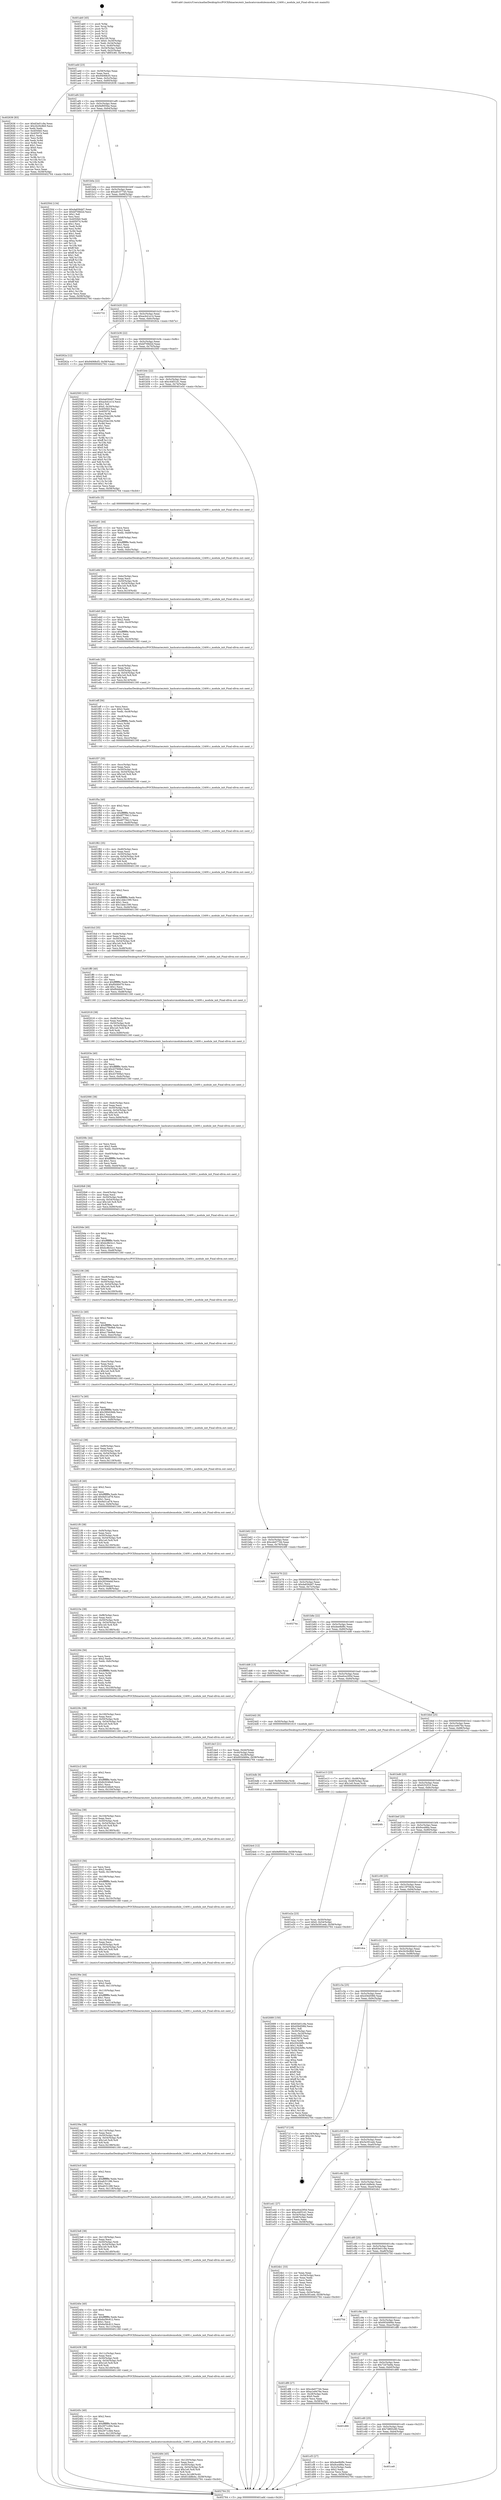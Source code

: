 digraph "0x401ab0" {
  label = "0x401ab0 (/mnt/c/Users/mathe/Desktop/tcc/POCII/binaries/extr_hashcatsrcmodulesmodule_12400.c_module_init_Final-ollvm.out::main(0))"
  labelloc = "t"
  node[shape=record]

  Entry [label="",width=0.3,height=0.3,shape=circle,fillcolor=black,style=filled]
  "0x401add" [label="{
     0x401add [23]\l
     | [instrs]\l
     &nbsp;&nbsp;0x401add \<+3\>: mov -0x58(%rbp),%eax\l
     &nbsp;&nbsp;0x401ae0 \<+2\>: mov %eax,%ecx\l
     &nbsp;&nbsp;0x401ae2 \<+6\>: sub $0x94068cf3,%ecx\l
     &nbsp;&nbsp;0x401ae8 \<+3\>: mov %eax,-0x5c(%rbp)\l
     &nbsp;&nbsp;0x401aeb \<+3\>: mov %ecx,-0x60(%rbp)\l
     &nbsp;&nbsp;0x401aee \<+6\>: je 0000000000402636 \<main+0xb86\>\l
  }"]
  "0x402636" [label="{
     0x402636 [83]\l
     | [instrs]\l
     &nbsp;&nbsp;0x402636 \<+5\>: mov $0x63e01c9a,%eax\l
     &nbsp;&nbsp;0x40263b \<+5\>: mov $0x2b29c8b9,%ecx\l
     &nbsp;&nbsp;0x402640 \<+2\>: xor %edx,%edx\l
     &nbsp;&nbsp;0x402642 \<+7\>: mov 0x4050b0,%esi\l
     &nbsp;&nbsp;0x402649 \<+7\>: mov 0x405074,%edi\l
     &nbsp;&nbsp;0x402650 \<+3\>: sub $0x1,%edx\l
     &nbsp;&nbsp;0x402653 \<+3\>: mov %esi,%r8d\l
     &nbsp;&nbsp;0x402656 \<+3\>: add %edx,%r8d\l
     &nbsp;&nbsp;0x402659 \<+4\>: imul %r8d,%esi\l
     &nbsp;&nbsp;0x40265d \<+3\>: and $0x1,%esi\l
     &nbsp;&nbsp;0x402660 \<+3\>: cmp $0x0,%esi\l
     &nbsp;&nbsp;0x402663 \<+4\>: sete %r9b\l
     &nbsp;&nbsp;0x402667 \<+3\>: cmp $0xa,%edi\l
     &nbsp;&nbsp;0x40266a \<+4\>: setl %r10b\l
     &nbsp;&nbsp;0x40266e \<+3\>: mov %r9b,%r11b\l
     &nbsp;&nbsp;0x402671 \<+3\>: and %r10b,%r11b\l
     &nbsp;&nbsp;0x402674 \<+3\>: xor %r10b,%r9b\l
     &nbsp;&nbsp;0x402677 \<+3\>: or %r9b,%r11b\l
     &nbsp;&nbsp;0x40267a \<+4\>: test $0x1,%r11b\l
     &nbsp;&nbsp;0x40267e \<+3\>: cmovne %ecx,%eax\l
     &nbsp;&nbsp;0x402681 \<+3\>: mov %eax,-0x58(%rbp)\l
     &nbsp;&nbsp;0x402684 \<+5\>: jmp 0000000000402764 \<main+0xcb4\>\l
  }"]
  "0x401af4" [label="{
     0x401af4 [22]\l
     | [instrs]\l
     &nbsp;&nbsp;0x401af4 \<+5\>: jmp 0000000000401af9 \<main+0x49\>\l
     &nbsp;&nbsp;0x401af9 \<+3\>: mov -0x5c(%rbp),%eax\l
     &nbsp;&nbsp;0x401afc \<+5\>: sub $0x9ef005be,%eax\l
     &nbsp;&nbsp;0x401b01 \<+3\>: mov %eax,-0x64(%rbp)\l
     &nbsp;&nbsp;0x401b04 \<+6\>: je 000000000040250d \<main+0xa5d\>\l
  }"]
  Exit [label="",width=0.3,height=0.3,shape=circle,fillcolor=black,style=filled,peripheries=2]
  "0x40250d" [label="{
     0x40250d [134]\l
     | [instrs]\l
     &nbsp;&nbsp;0x40250d \<+5\>: mov $0xda656dd7,%eax\l
     &nbsp;&nbsp;0x402512 \<+5\>: mov $0xbf708d2d,%ecx\l
     &nbsp;&nbsp;0x402517 \<+2\>: mov $0x1,%dl\l
     &nbsp;&nbsp;0x402519 \<+2\>: xor %esi,%esi\l
     &nbsp;&nbsp;0x40251b \<+7\>: mov 0x4050b0,%edi\l
     &nbsp;&nbsp;0x402522 \<+8\>: mov 0x405074,%r8d\l
     &nbsp;&nbsp;0x40252a \<+3\>: sub $0x1,%esi\l
     &nbsp;&nbsp;0x40252d \<+3\>: mov %edi,%r9d\l
     &nbsp;&nbsp;0x402530 \<+3\>: add %esi,%r9d\l
     &nbsp;&nbsp;0x402533 \<+4\>: imul %r9d,%edi\l
     &nbsp;&nbsp;0x402537 \<+3\>: and $0x1,%edi\l
     &nbsp;&nbsp;0x40253a \<+3\>: cmp $0x0,%edi\l
     &nbsp;&nbsp;0x40253d \<+4\>: sete %r10b\l
     &nbsp;&nbsp;0x402541 \<+4\>: cmp $0xa,%r8d\l
     &nbsp;&nbsp;0x402545 \<+4\>: setl %r11b\l
     &nbsp;&nbsp;0x402549 \<+3\>: mov %r10b,%bl\l
     &nbsp;&nbsp;0x40254c \<+3\>: xor $0xff,%bl\l
     &nbsp;&nbsp;0x40254f \<+3\>: mov %r11b,%r14b\l
     &nbsp;&nbsp;0x402552 \<+4\>: xor $0xff,%r14b\l
     &nbsp;&nbsp;0x402556 \<+3\>: xor $0x1,%dl\l
     &nbsp;&nbsp;0x402559 \<+3\>: mov %bl,%r15b\l
     &nbsp;&nbsp;0x40255c \<+4\>: and $0xff,%r15b\l
     &nbsp;&nbsp;0x402560 \<+3\>: and %dl,%r10b\l
     &nbsp;&nbsp;0x402563 \<+3\>: mov %r14b,%r12b\l
     &nbsp;&nbsp;0x402566 \<+4\>: and $0xff,%r12b\l
     &nbsp;&nbsp;0x40256a \<+3\>: and %dl,%r11b\l
     &nbsp;&nbsp;0x40256d \<+3\>: or %r10b,%r15b\l
     &nbsp;&nbsp;0x402570 \<+3\>: or %r11b,%r12b\l
     &nbsp;&nbsp;0x402573 \<+3\>: xor %r12b,%r15b\l
     &nbsp;&nbsp;0x402576 \<+3\>: or %r14b,%bl\l
     &nbsp;&nbsp;0x402579 \<+3\>: xor $0xff,%bl\l
     &nbsp;&nbsp;0x40257c \<+3\>: or $0x1,%dl\l
     &nbsp;&nbsp;0x40257f \<+2\>: and %dl,%bl\l
     &nbsp;&nbsp;0x402581 \<+3\>: or %bl,%r15b\l
     &nbsp;&nbsp;0x402584 \<+4\>: test $0x1,%r15b\l
     &nbsp;&nbsp;0x402588 \<+3\>: cmovne %ecx,%eax\l
     &nbsp;&nbsp;0x40258b \<+3\>: mov %eax,-0x58(%rbp)\l
     &nbsp;&nbsp;0x40258e \<+5\>: jmp 0000000000402764 \<main+0xcb4\>\l
  }"]
  "0x401b0a" [label="{
     0x401b0a [22]\l
     | [instrs]\l
     &nbsp;&nbsp;0x401b0a \<+5\>: jmp 0000000000401b0f \<main+0x5f\>\l
     &nbsp;&nbsp;0x401b0f \<+3\>: mov -0x5c(%rbp),%eax\l
     &nbsp;&nbsp;0x401b12 \<+5\>: sub $0xa8107745,%eax\l
     &nbsp;&nbsp;0x401b17 \<+3\>: mov %eax,-0x68(%rbp)\l
     &nbsp;&nbsp;0x401b1a \<+6\>: je 0000000000402732 \<main+0xc82\>\l
  }"]
  "0x4024e4" [label="{
     0x4024e4 [12]\l
     | [instrs]\l
     &nbsp;&nbsp;0x4024e4 \<+7\>: movl $0x9ef005be,-0x58(%rbp)\l
     &nbsp;&nbsp;0x4024eb \<+5\>: jmp 0000000000402764 \<main+0xcb4\>\l
  }"]
  "0x402732" [label="{
     0x402732\l
  }", style=dashed]
  "0x401b20" [label="{
     0x401b20 [22]\l
     | [instrs]\l
     &nbsp;&nbsp;0x401b20 \<+5\>: jmp 0000000000401b25 \<main+0x75\>\l
     &nbsp;&nbsp;0x401b25 \<+3\>: mov -0x5c(%rbp),%eax\l
     &nbsp;&nbsp;0x401b28 \<+5\>: sub $0xacb41e14,%eax\l
     &nbsp;&nbsp;0x401b2d \<+3\>: mov %eax,-0x6c(%rbp)\l
     &nbsp;&nbsp;0x401b30 \<+6\>: je 000000000040262a \<main+0xb7a\>\l
  }"]
  "0x4024db" [label="{
     0x4024db [9]\l
     | [instrs]\l
     &nbsp;&nbsp;0x4024db \<+4\>: mov -0x50(%rbp),%rdi\l
     &nbsp;&nbsp;0x4024df \<+5\>: call 0000000000401030 \<free@plt\>\l
     | [calls]\l
     &nbsp;&nbsp;0x401030 \{1\} (unknown)\l
  }"]
  "0x40262a" [label="{
     0x40262a [12]\l
     | [instrs]\l
     &nbsp;&nbsp;0x40262a \<+7\>: movl $0x94068cf3,-0x58(%rbp)\l
     &nbsp;&nbsp;0x402631 \<+5\>: jmp 0000000000402764 \<main+0xcb4\>\l
  }"]
  "0x401b36" [label="{
     0x401b36 [22]\l
     | [instrs]\l
     &nbsp;&nbsp;0x401b36 \<+5\>: jmp 0000000000401b3b \<main+0x8b\>\l
     &nbsp;&nbsp;0x401b3b \<+3\>: mov -0x5c(%rbp),%eax\l
     &nbsp;&nbsp;0x401b3e \<+5\>: sub $0xbf708d2d,%eax\l
     &nbsp;&nbsp;0x401b43 \<+3\>: mov %eax,-0x70(%rbp)\l
     &nbsp;&nbsp;0x401b46 \<+6\>: je 0000000000402593 \<main+0xae3\>\l
  }"]
  "0x402484" [label="{
     0x402484 [45]\l
     | [instrs]\l
     &nbsp;&nbsp;0x402484 \<+6\>: mov -0x120(%rbp),%ecx\l
     &nbsp;&nbsp;0x40248a \<+3\>: imul %eax,%ecx\l
     &nbsp;&nbsp;0x40248d \<+4\>: mov -0x50(%rbp),%rdi\l
     &nbsp;&nbsp;0x402491 \<+4\>: movslq -0x54(%rbp),%r8\l
     &nbsp;&nbsp;0x402495 \<+7\>: imul $0x1e0,%r8,%r8\l
     &nbsp;&nbsp;0x40249c \<+3\>: add %r8,%rdi\l
     &nbsp;&nbsp;0x40249f \<+6\>: mov %ecx,0x1d8(%rdi)\l
     &nbsp;&nbsp;0x4024a5 \<+7\>: movl $0x61dd8e4c,-0x58(%rbp)\l
     &nbsp;&nbsp;0x4024ac \<+5\>: jmp 0000000000402764 \<main+0xcb4\>\l
  }"]
  "0x402593" [label="{
     0x402593 [151]\l
     | [instrs]\l
     &nbsp;&nbsp;0x402593 \<+5\>: mov $0xda656dd7,%eax\l
     &nbsp;&nbsp;0x402598 \<+5\>: mov $0xacb41e14,%ecx\l
     &nbsp;&nbsp;0x40259d \<+2\>: mov $0x1,%dl\l
     &nbsp;&nbsp;0x40259f \<+7\>: movl $0x0,-0x30(%rbp)\l
     &nbsp;&nbsp;0x4025a6 \<+7\>: mov 0x4050b0,%esi\l
     &nbsp;&nbsp;0x4025ad \<+7\>: mov 0x405074,%edi\l
     &nbsp;&nbsp;0x4025b4 \<+3\>: mov %esi,%r8d\l
     &nbsp;&nbsp;0x4025b7 \<+7\>: sub $0xa354e184,%r8d\l
     &nbsp;&nbsp;0x4025be \<+4\>: sub $0x1,%r8d\l
     &nbsp;&nbsp;0x4025c2 \<+7\>: add $0xa354e184,%r8d\l
     &nbsp;&nbsp;0x4025c9 \<+4\>: imul %r8d,%esi\l
     &nbsp;&nbsp;0x4025cd \<+3\>: and $0x1,%esi\l
     &nbsp;&nbsp;0x4025d0 \<+3\>: cmp $0x0,%esi\l
     &nbsp;&nbsp;0x4025d3 \<+4\>: sete %r9b\l
     &nbsp;&nbsp;0x4025d7 \<+3\>: cmp $0xa,%edi\l
     &nbsp;&nbsp;0x4025da \<+4\>: setl %r10b\l
     &nbsp;&nbsp;0x4025de \<+3\>: mov %r9b,%r11b\l
     &nbsp;&nbsp;0x4025e1 \<+4\>: xor $0xff,%r11b\l
     &nbsp;&nbsp;0x4025e5 \<+3\>: mov %r10b,%bl\l
     &nbsp;&nbsp;0x4025e8 \<+3\>: xor $0xff,%bl\l
     &nbsp;&nbsp;0x4025eb \<+3\>: xor $0x0,%dl\l
     &nbsp;&nbsp;0x4025ee \<+3\>: mov %r11b,%r14b\l
     &nbsp;&nbsp;0x4025f1 \<+4\>: and $0x0,%r14b\l
     &nbsp;&nbsp;0x4025f5 \<+3\>: and %dl,%r9b\l
     &nbsp;&nbsp;0x4025f8 \<+3\>: mov %bl,%r15b\l
     &nbsp;&nbsp;0x4025fb \<+4\>: and $0x0,%r15b\l
     &nbsp;&nbsp;0x4025ff \<+3\>: and %dl,%r10b\l
     &nbsp;&nbsp;0x402602 \<+3\>: or %r9b,%r14b\l
     &nbsp;&nbsp;0x402605 \<+3\>: or %r10b,%r15b\l
     &nbsp;&nbsp;0x402608 \<+3\>: xor %r15b,%r14b\l
     &nbsp;&nbsp;0x40260b \<+3\>: or %bl,%r11b\l
     &nbsp;&nbsp;0x40260e \<+4\>: xor $0xff,%r11b\l
     &nbsp;&nbsp;0x402612 \<+3\>: or $0x0,%dl\l
     &nbsp;&nbsp;0x402615 \<+3\>: and %dl,%r11b\l
     &nbsp;&nbsp;0x402618 \<+3\>: or %r11b,%r14b\l
     &nbsp;&nbsp;0x40261b \<+4\>: test $0x1,%r14b\l
     &nbsp;&nbsp;0x40261f \<+3\>: cmovne %ecx,%eax\l
     &nbsp;&nbsp;0x402622 \<+3\>: mov %eax,-0x58(%rbp)\l
     &nbsp;&nbsp;0x402625 \<+5\>: jmp 0000000000402764 \<main+0xcb4\>\l
  }"]
  "0x401b4c" [label="{
     0x401b4c [22]\l
     | [instrs]\l
     &nbsp;&nbsp;0x401b4c \<+5\>: jmp 0000000000401b51 \<main+0xa1\>\l
     &nbsp;&nbsp;0x401b51 \<+3\>: mov -0x5c(%rbp),%eax\l
     &nbsp;&nbsp;0x401b54 \<+5\>: sub $0xc44f31d1,%eax\l
     &nbsp;&nbsp;0x401b59 \<+3\>: mov %eax,-0x74(%rbp)\l
     &nbsp;&nbsp;0x401b5c \<+6\>: je 0000000000401e5c \<main+0x3ac\>\l
  }"]
  "0x40245c" [label="{
     0x40245c [40]\l
     | [instrs]\l
     &nbsp;&nbsp;0x40245c \<+5\>: mov $0x2,%ecx\l
     &nbsp;&nbsp;0x402461 \<+1\>: cltd\l
     &nbsp;&nbsp;0x402462 \<+2\>: idiv %ecx\l
     &nbsp;&nbsp;0x402464 \<+6\>: imul $0xfffffffe,%edx,%ecx\l
     &nbsp;&nbsp;0x40246a \<+6\>: sub $0x2971cfd4,%ecx\l
     &nbsp;&nbsp;0x402470 \<+3\>: add $0x1,%ecx\l
     &nbsp;&nbsp;0x402473 \<+6\>: add $0x2971cfd4,%ecx\l
     &nbsp;&nbsp;0x402479 \<+6\>: mov %ecx,-0x120(%rbp)\l
     &nbsp;&nbsp;0x40247f \<+5\>: call 0000000000401160 \<next_i\>\l
     | [calls]\l
     &nbsp;&nbsp;0x401160 \{1\} (/mnt/c/Users/mathe/Desktop/tcc/POCII/binaries/extr_hashcatsrcmodulesmodule_12400.c_module_init_Final-ollvm.out::next_i)\l
  }"]
  "0x401e5c" [label="{
     0x401e5c [5]\l
     | [instrs]\l
     &nbsp;&nbsp;0x401e5c \<+5\>: call 0000000000401160 \<next_i\>\l
     | [calls]\l
     &nbsp;&nbsp;0x401160 \{1\} (/mnt/c/Users/mathe/Desktop/tcc/POCII/binaries/extr_hashcatsrcmodulesmodule_12400.c_module_init_Final-ollvm.out::next_i)\l
  }"]
  "0x401b62" [label="{
     0x401b62 [22]\l
     | [instrs]\l
     &nbsp;&nbsp;0x401b62 \<+5\>: jmp 0000000000401b67 \<main+0xb7\>\l
     &nbsp;&nbsp;0x401b67 \<+3\>: mov -0x5c(%rbp),%eax\l
     &nbsp;&nbsp;0x401b6a \<+5\>: sub $0xcde077d4,%eax\l
     &nbsp;&nbsp;0x401b6f \<+3\>: mov %eax,-0x78(%rbp)\l
     &nbsp;&nbsp;0x401b72 \<+6\>: je 00000000004024f0 \<main+0xa40\>\l
  }"]
  "0x402436" [label="{
     0x402436 [38]\l
     | [instrs]\l
     &nbsp;&nbsp;0x402436 \<+6\>: mov -0x11c(%rbp),%ecx\l
     &nbsp;&nbsp;0x40243c \<+3\>: imul %eax,%ecx\l
     &nbsp;&nbsp;0x40243f \<+4\>: mov -0x50(%rbp),%rdi\l
     &nbsp;&nbsp;0x402443 \<+4\>: movslq -0x54(%rbp),%r8\l
     &nbsp;&nbsp;0x402447 \<+7\>: imul $0x1e0,%r8,%r8\l
     &nbsp;&nbsp;0x40244e \<+3\>: add %r8,%rdi\l
     &nbsp;&nbsp;0x402451 \<+6\>: mov %ecx,0x1d4(%rdi)\l
     &nbsp;&nbsp;0x402457 \<+5\>: call 0000000000401160 \<next_i\>\l
     | [calls]\l
     &nbsp;&nbsp;0x401160 \{1\} (/mnt/c/Users/mathe/Desktop/tcc/POCII/binaries/extr_hashcatsrcmodulesmodule_12400.c_module_init_Final-ollvm.out::next_i)\l
  }"]
  "0x4024f0" [label="{
     0x4024f0\l
  }", style=dashed]
  "0x401b78" [label="{
     0x401b78 [22]\l
     | [instrs]\l
     &nbsp;&nbsp;0x401b78 \<+5\>: jmp 0000000000401b7d \<main+0xcd\>\l
     &nbsp;&nbsp;0x401b7d \<+3\>: mov -0x5c(%rbp),%eax\l
     &nbsp;&nbsp;0x401b80 \<+5\>: sub $0xda656dd7,%eax\l
     &nbsp;&nbsp;0x401b85 \<+3\>: mov %eax,-0x7c(%rbp)\l
     &nbsp;&nbsp;0x401b88 \<+6\>: je 000000000040274a \<main+0xc9a\>\l
  }"]
  "0x40240e" [label="{
     0x40240e [40]\l
     | [instrs]\l
     &nbsp;&nbsp;0x40240e \<+5\>: mov $0x2,%ecx\l
     &nbsp;&nbsp;0x402413 \<+1\>: cltd\l
     &nbsp;&nbsp;0x402414 \<+2\>: idiv %ecx\l
     &nbsp;&nbsp;0x402416 \<+6\>: imul $0xfffffffe,%edx,%ecx\l
     &nbsp;&nbsp;0x40241c \<+6\>: add $0x6a58c812,%ecx\l
     &nbsp;&nbsp;0x402422 \<+3\>: add $0x1,%ecx\l
     &nbsp;&nbsp;0x402425 \<+6\>: sub $0x6a58c812,%ecx\l
     &nbsp;&nbsp;0x40242b \<+6\>: mov %ecx,-0x11c(%rbp)\l
     &nbsp;&nbsp;0x402431 \<+5\>: call 0000000000401160 \<next_i\>\l
     | [calls]\l
     &nbsp;&nbsp;0x401160 \{1\} (/mnt/c/Users/mathe/Desktop/tcc/POCII/binaries/extr_hashcatsrcmodulesmodule_12400.c_module_init_Final-ollvm.out::next_i)\l
  }"]
  "0x40274a" [label="{
     0x40274a\l
  }", style=dashed]
  "0x401b8e" [label="{
     0x401b8e [22]\l
     | [instrs]\l
     &nbsp;&nbsp;0x401b8e \<+5\>: jmp 0000000000401b93 \<main+0xe3\>\l
     &nbsp;&nbsp;0x401b93 \<+3\>: mov -0x5c(%rbp),%eax\l
     &nbsp;&nbsp;0x401b96 \<+5\>: sub $0xdee9bf9c,%eax\l
     &nbsp;&nbsp;0x401b9b \<+3\>: mov %eax,-0x80(%rbp)\l
     &nbsp;&nbsp;0x401b9e \<+6\>: je 0000000000401dd6 \<main+0x326\>\l
  }"]
  "0x4023e8" [label="{
     0x4023e8 [38]\l
     | [instrs]\l
     &nbsp;&nbsp;0x4023e8 \<+6\>: mov -0x118(%rbp),%ecx\l
     &nbsp;&nbsp;0x4023ee \<+3\>: imul %eax,%ecx\l
     &nbsp;&nbsp;0x4023f1 \<+4\>: mov -0x50(%rbp),%rdi\l
     &nbsp;&nbsp;0x4023f5 \<+4\>: movslq -0x54(%rbp),%r8\l
     &nbsp;&nbsp;0x4023f9 \<+7\>: imul $0x1e0,%r8,%r8\l
     &nbsp;&nbsp;0x402400 \<+3\>: add %r8,%rdi\l
     &nbsp;&nbsp;0x402403 \<+6\>: mov %ecx,0x1d0(%rdi)\l
     &nbsp;&nbsp;0x402409 \<+5\>: call 0000000000401160 \<next_i\>\l
     | [calls]\l
     &nbsp;&nbsp;0x401160 \{1\} (/mnt/c/Users/mathe/Desktop/tcc/POCII/binaries/extr_hashcatsrcmodulesmodule_12400.c_module_init_Final-ollvm.out::next_i)\l
  }"]
  "0x401dd6" [label="{
     0x401dd6 [13]\l
     | [instrs]\l
     &nbsp;&nbsp;0x401dd6 \<+4\>: mov -0x40(%rbp),%rax\l
     &nbsp;&nbsp;0x401dda \<+4\>: mov 0x8(%rax),%rdi\l
     &nbsp;&nbsp;0x401dde \<+5\>: call 0000000000401060 \<atoi@plt\>\l
     | [calls]\l
     &nbsp;&nbsp;0x401060 \{1\} (unknown)\l
  }"]
  "0x401ba4" [label="{
     0x401ba4 [25]\l
     | [instrs]\l
     &nbsp;&nbsp;0x401ba4 \<+5\>: jmp 0000000000401ba9 \<main+0xf9\>\l
     &nbsp;&nbsp;0x401ba9 \<+3\>: mov -0x5c(%rbp),%eax\l
     &nbsp;&nbsp;0x401bac \<+5\>: sub $0xe0ce295d,%eax\l
     &nbsp;&nbsp;0x401bb1 \<+6\>: mov %eax,-0x84(%rbp)\l
     &nbsp;&nbsp;0x401bb7 \<+6\>: je 00000000004024d2 \<main+0xa22\>\l
  }"]
  "0x4023c0" [label="{
     0x4023c0 [40]\l
     | [instrs]\l
     &nbsp;&nbsp;0x4023c0 \<+5\>: mov $0x2,%ecx\l
     &nbsp;&nbsp;0x4023c5 \<+1\>: cltd\l
     &nbsp;&nbsp;0x4023c6 \<+2\>: idiv %ecx\l
     &nbsp;&nbsp;0x4023c8 \<+6\>: imul $0xfffffffe,%edx,%ecx\l
     &nbsp;&nbsp;0x4023ce \<+6\>: sub $0xafc51286,%ecx\l
     &nbsp;&nbsp;0x4023d4 \<+3\>: add $0x1,%ecx\l
     &nbsp;&nbsp;0x4023d7 \<+6\>: add $0xafc51286,%ecx\l
     &nbsp;&nbsp;0x4023dd \<+6\>: mov %ecx,-0x118(%rbp)\l
     &nbsp;&nbsp;0x4023e3 \<+5\>: call 0000000000401160 \<next_i\>\l
     | [calls]\l
     &nbsp;&nbsp;0x401160 \{1\} (/mnt/c/Users/mathe/Desktop/tcc/POCII/binaries/extr_hashcatsrcmodulesmodule_12400.c_module_init_Final-ollvm.out::next_i)\l
  }"]
  "0x4024d2" [label="{
     0x4024d2 [9]\l
     | [instrs]\l
     &nbsp;&nbsp;0x4024d2 \<+4\>: mov -0x50(%rbp),%rdi\l
     &nbsp;&nbsp;0x4024d6 \<+5\>: call 0000000000401610 \<module_init\>\l
     | [calls]\l
     &nbsp;&nbsp;0x401610 \{1\} (/mnt/c/Users/mathe/Desktop/tcc/POCII/binaries/extr_hashcatsrcmodulesmodule_12400.c_module_init_Final-ollvm.out::module_init)\l
  }"]
  "0x401bbd" [label="{
     0x401bbd [25]\l
     | [instrs]\l
     &nbsp;&nbsp;0x401bbd \<+5\>: jmp 0000000000401bc2 \<main+0x112\>\l
     &nbsp;&nbsp;0x401bc2 \<+3\>: mov -0x5c(%rbp),%eax\l
     &nbsp;&nbsp;0x401bc5 \<+5\>: sub $0xe1e9476e,%eax\l
     &nbsp;&nbsp;0x401bca \<+6\>: mov %eax,-0x88(%rbp)\l
     &nbsp;&nbsp;0x401bd0 \<+6\>: je 0000000000401e13 \<main+0x363\>\l
  }"]
  "0x40239a" [label="{
     0x40239a [38]\l
     | [instrs]\l
     &nbsp;&nbsp;0x40239a \<+6\>: mov -0x114(%rbp),%ecx\l
     &nbsp;&nbsp;0x4023a0 \<+3\>: imul %eax,%ecx\l
     &nbsp;&nbsp;0x4023a3 \<+4\>: mov -0x50(%rbp),%rdi\l
     &nbsp;&nbsp;0x4023a7 \<+4\>: movslq -0x54(%rbp),%r8\l
     &nbsp;&nbsp;0x4023ab \<+7\>: imul $0x1e0,%r8,%r8\l
     &nbsp;&nbsp;0x4023b2 \<+3\>: add %r8,%rdi\l
     &nbsp;&nbsp;0x4023b5 \<+6\>: mov %ecx,0x198(%rdi)\l
     &nbsp;&nbsp;0x4023bb \<+5\>: call 0000000000401160 \<next_i\>\l
     | [calls]\l
     &nbsp;&nbsp;0x401160 \{1\} (/mnt/c/Users/mathe/Desktop/tcc/POCII/binaries/extr_hashcatsrcmodulesmodule_12400.c_module_init_Final-ollvm.out::next_i)\l
  }"]
  "0x401e13" [label="{
     0x401e13 [23]\l
     | [instrs]\l
     &nbsp;&nbsp;0x401e13 \<+7\>: movl $0x1,-0x48(%rbp)\l
     &nbsp;&nbsp;0x401e1a \<+4\>: movslq -0x48(%rbp),%rax\l
     &nbsp;&nbsp;0x401e1e \<+7\>: imul $0x1e0,%rax,%rdi\l
     &nbsp;&nbsp;0x401e25 \<+5\>: call 0000000000401050 \<malloc@plt\>\l
     | [calls]\l
     &nbsp;&nbsp;0x401050 \{1\} (unknown)\l
  }"]
  "0x401bd6" [label="{
     0x401bd6 [25]\l
     | [instrs]\l
     &nbsp;&nbsp;0x401bd6 \<+5\>: jmp 0000000000401bdb \<main+0x12b\>\l
     &nbsp;&nbsp;0x401bdb \<+3\>: mov -0x5c(%rbp),%eax\l
     &nbsp;&nbsp;0x401bde \<+5\>: sub $0x6252f10,%eax\l
     &nbsp;&nbsp;0x401be3 \<+6\>: mov %eax,-0x8c(%rbp)\l
     &nbsp;&nbsp;0x401be9 \<+6\>: je 00000000004024fc \<main+0xa4c\>\l
  }"]
  "0x40236e" [label="{
     0x40236e [44]\l
     | [instrs]\l
     &nbsp;&nbsp;0x40236e \<+2\>: xor %ecx,%ecx\l
     &nbsp;&nbsp;0x402370 \<+5\>: mov $0x2,%edx\l
     &nbsp;&nbsp;0x402375 \<+6\>: mov %edx,-0x110(%rbp)\l
     &nbsp;&nbsp;0x40237b \<+1\>: cltd\l
     &nbsp;&nbsp;0x40237c \<+6\>: mov -0x110(%rbp),%esi\l
     &nbsp;&nbsp;0x402382 \<+2\>: idiv %esi\l
     &nbsp;&nbsp;0x402384 \<+6\>: imul $0xfffffffe,%edx,%edx\l
     &nbsp;&nbsp;0x40238a \<+3\>: sub $0x1,%ecx\l
     &nbsp;&nbsp;0x40238d \<+2\>: sub %ecx,%edx\l
     &nbsp;&nbsp;0x40238f \<+6\>: mov %edx,-0x114(%rbp)\l
     &nbsp;&nbsp;0x402395 \<+5\>: call 0000000000401160 \<next_i\>\l
     | [calls]\l
     &nbsp;&nbsp;0x401160 \{1\} (/mnt/c/Users/mathe/Desktop/tcc/POCII/binaries/extr_hashcatsrcmodulesmodule_12400.c_module_init_Final-ollvm.out::next_i)\l
  }"]
  "0x4024fc" [label="{
     0x4024fc\l
  }", style=dashed]
  "0x401bef" [label="{
     0x401bef [25]\l
     | [instrs]\l
     &nbsp;&nbsp;0x401bef \<+5\>: jmp 0000000000401bf4 \<main+0x144\>\l
     &nbsp;&nbsp;0x401bf4 \<+3\>: mov -0x5c(%rbp),%eax\l
     &nbsp;&nbsp;0x401bf7 \<+5\>: sub $0x9ce486a,%eax\l
     &nbsp;&nbsp;0x401bfc \<+6\>: mov %eax,-0x90(%rbp)\l
     &nbsp;&nbsp;0x401c02 \<+6\>: je 0000000000401d0e \<main+0x25e\>\l
  }"]
  "0x402348" [label="{
     0x402348 [38]\l
     | [instrs]\l
     &nbsp;&nbsp;0x402348 \<+6\>: mov -0x10c(%rbp),%ecx\l
     &nbsp;&nbsp;0x40234e \<+3\>: imul %eax,%ecx\l
     &nbsp;&nbsp;0x402351 \<+4\>: mov -0x50(%rbp),%rdi\l
     &nbsp;&nbsp;0x402355 \<+4\>: movslq -0x54(%rbp),%r8\l
     &nbsp;&nbsp;0x402359 \<+7\>: imul $0x1e0,%r8,%r8\l
     &nbsp;&nbsp;0x402360 \<+3\>: add %r8,%rdi\l
     &nbsp;&nbsp;0x402363 \<+6\>: mov %ecx,0x194(%rdi)\l
     &nbsp;&nbsp;0x402369 \<+5\>: call 0000000000401160 \<next_i\>\l
     | [calls]\l
     &nbsp;&nbsp;0x401160 \{1\} (/mnt/c/Users/mathe/Desktop/tcc/POCII/binaries/extr_hashcatsrcmodulesmodule_12400.c_module_init_Final-ollvm.out::next_i)\l
  }"]
  "0x401d0e" [label="{
     0x401d0e\l
  }", style=dashed]
  "0x401c08" [label="{
     0x401c08 [25]\l
     | [instrs]\l
     &nbsp;&nbsp;0x401c08 \<+5\>: jmp 0000000000401c0d \<main+0x15d\>\l
     &nbsp;&nbsp;0x401c0d \<+3\>: mov -0x5c(%rbp),%eax\l
     &nbsp;&nbsp;0x401c10 \<+5\>: sub $0x13f70b3e,%eax\l
     &nbsp;&nbsp;0x401c15 \<+6\>: mov %eax,-0x94(%rbp)\l
     &nbsp;&nbsp;0x401c1b \<+6\>: je 0000000000401dca \<main+0x31a\>\l
  }"]
  "0x402310" [label="{
     0x402310 [56]\l
     | [instrs]\l
     &nbsp;&nbsp;0x402310 \<+2\>: xor %ecx,%ecx\l
     &nbsp;&nbsp;0x402312 \<+5\>: mov $0x2,%edx\l
     &nbsp;&nbsp;0x402317 \<+6\>: mov %edx,-0x108(%rbp)\l
     &nbsp;&nbsp;0x40231d \<+1\>: cltd\l
     &nbsp;&nbsp;0x40231e \<+6\>: mov -0x108(%rbp),%esi\l
     &nbsp;&nbsp;0x402324 \<+2\>: idiv %esi\l
     &nbsp;&nbsp;0x402326 \<+6\>: imul $0xfffffffe,%edx,%edx\l
     &nbsp;&nbsp;0x40232c \<+3\>: mov %ecx,%r9d\l
     &nbsp;&nbsp;0x40232f \<+3\>: sub %edx,%r9d\l
     &nbsp;&nbsp;0x402332 \<+2\>: mov %ecx,%edx\l
     &nbsp;&nbsp;0x402334 \<+3\>: sub $0x1,%edx\l
     &nbsp;&nbsp;0x402337 \<+3\>: add %edx,%r9d\l
     &nbsp;&nbsp;0x40233a \<+3\>: sub %r9d,%ecx\l
     &nbsp;&nbsp;0x40233d \<+6\>: mov %ecx,-0x10c(%rbp)\l
     &nbsp;&nbsp;0x402343 \<+5\>: call 0000000000401160 \<next_i\>\l
     | [calls]\l
     &nbsp;&nbsp;0x401160 \{1\} (/mnt/c/Users/mathe/Desktop/tcc/POCII/binaries/extr_hashcatsrcmodulesmodule_12400.c_module_init_Final-ollvm.out::next_i)\l
  }"]
  "0x401dca" [label="{
     0x401dca\l
  }", style=dashed]
  "0x401c21" [label="{
     0x401c21 [25]\l
     | [instrs]\l
     &nbsp;&nbsp;0x401c21 \<+5\>: jmp 0000000000401c26 \<main+0x176\>\l
     &nbsp;&nbsp;0x401c26 \<+3\>: mov -0x5c(%rbp),%eax\l
     &nbsp;&nbsp;0x401c29 \<+5\>: sub $0x2b29c8b9,%eax\l
     &nbsp;&nbsp;0x401c2e \<+6\>: mov %eax,-0x98(%rbp)\l
     &nbsp;&nbsp;0x401c34 \<+6\>: je 0000000000402689 \<main+0xbd9\>\l
  }"]
  "0x4022ea" [label="{
     0x4022ea [38]\l
     | [instrs]\l
     &nbsp;&nbsp;0x4022ea \<+6\>: mov -0x104(%rbp),%ecx\l
     &nbsp;&nbsp;0x4022f0 \<+3\>: imul %eax,%ecx\l
     &nbsp;&nbsp;0x4022f3 \<+4\>: mov -0x50(%rbp),%rdi\l
     &nbsp;&nbsp;0x4022f7 \<+4\>: movslq -0x54(%rbp),%r8\l
     &nbsp;&nbsp;0x4022fb \<+7\>: imul $0x1e0,%r8,%r8\l
     &nbsp;&nbsp;0x402302 \<+3\>: add %r8,%rdi\l
     &nbsp;&nbsp;0x402305 \<+6\>: mov %ecx,0x190(%rdi)\l
     &nbsp;&nbsp;0x40230b \<+5\>: call 0000000000401160 \<next_i\>\l
     | [calls]\l
     &nbsp;&nbsp;0x401160 \{1\} (/mnt/c/Users/mathe/Desktop/tcc/POCII/binaries/extr_hashcatsrcmodulesmodule_12400.c_module_init_Final-ollvm.out::next_i)\l
  }"]
  "0x402689" [label="{
     0x402689 [150]\l
     | [instrs]\l
     &nbsp;&nbsp;0x402689 \<+5\>: mov $0x63e01c9a,%eax\l
     &nbsp;&nbsp;0x40268e \<+5\>: mov $0x456d59fd,%ecx\l
     &nbsp;&nbsp;0x402693 \<+2\>: mov $0x1,%dl\l
     &nbsp;&nbsp;0x402695 \<+3\>: mov -0x30(%rbp),%esi\l
     &nbsp;&nbsp;0x402698 \<+3\>: mov %esi,-0x24(%rbp)\l
     &nbsp;&nbsp;0x40269b \<+7\>: mov 0x4050b0,%esi\l
     &nbsp;&nbsp;0x4026a2 \<+7\>: mov 0x405074,%edi\l
     &nbsp;&nbsp;0x4026a9 \<+3\>: mov %esi,%r8d\l
     &nbsp;&nbsp;0x4026ac \<+7\>: sub $0x2042bf9c,%r8d\l
     &nbsp;&nbsp;0x4026b3 \<+4\>: sub $0x1,%r8d\l
     &nbsp;&nbsp;0x4026b7 \<+7\>: add $0x2042bf9c,%r8d\l
     &nbsp;&nbsp;0x4026be \<+4\>: imul %r8d,%esi\l
     &nbsp;&nbsp;0x4026c2 \<+3\>: and $0x1,%esi\l
     &nbsp;&nbsp;0x4026c5 \<+3\>: cmp $0x0,%esi\l
     &nbsp;&nbsp;0x4026c8 \<+4\>: sete %r9b\l
     &nbsp;&nbsp;0x4026cc \<+3\>: cmp $0xa,%edi\l
     &nbsp;&nbsp;0x4026cf \<+4\>: setl %r10b\l
     &nbsp;&nbsp;0x4026d3 \<+3\>: mov %r9b,%r11b\l
     &nbsp;&nbsp;0x4026d6 \<+4\>: xor $0xff,%r11b\l
     &nbsp;&nbsp;0x4026da \<+3\>: mov %r10b,%bl\l
     &nbsp;&nbsp;0x4026dd \<+3\>: xor $0xff,%bl\l
     &nbsp;&nbsp;0x4026e0 \<+3\>: xor $0x1,%dl\l
     &nbsp;&nbsp;0x4026e3 \<+3\>: mov %r11b,%r14b\l
     &nbsp;&nbsp;0x4026e6 \<+4\>: and $0xff,%r14b\l
     &nbsp;&nbsp;0x4026ea \<+3\>: and %dl,%r9b\l
     &nbsp;&nbsp;0x4026ed \<+3\>: mov %bl,%r15b\l
     &nbsp;&nbsp;0x4026f0 \<+4\>: and $0xff,%r15b\l
     &nbsp;&nbsp;0x4026f4 \<+3\>: and %dl,%r10b\l
     &nbsp;&nbsp;0x4026f7 \<+3\>: or %r9b,%r14b\l
     &nbsp;&nbsp;0x4026fa \<+3\>: or %r10b,%r15b\l
     &nbsp;&nbsp;0x4026fd \<+3\>: xor %r15b,%r14b\l
     &nbsp;&nbsp;0x402700 \<+3\>: or %bl,%r11b\l
     &nbsp;&nbsp;0x402703 \<+4\>: xor $0xff,%r11b\l
     &nbsp;&nbsp;0x402707 \<+3\>: or $0x1,%dl\l
     &nbsp;&nbsp;0x40270a \<+3\>: and %dl,%r11b\l
     &nbsp;&nbsp;0x40270d \<+3\>: or %r11b,%r14b\l
     &nbsp;&nbsp;0x402710 \<+4\>: test $0x1,%r14b\l
     &nbsp;&nbsp;0x402714 \<+3\>: cmovne %ecx,%eax\l
     &nbsp;&nbsp;0x402717 \<+3\>: mov %eax,-0x58(%rbp)\l
     &nbsp;&nbsp;0x40271a \<+5\>: jmp 0000000000402764 \<main+0xcb4\>\l
  }"]
  "0x401c3a" [label="{
     0x401c3a [25]\l
     | [instrs]\l
     &nbsp;&nbsp;0x401c3a \<+5\>: jmp 0000000000401c3f \<main+0x18f\>\l
     &nbsp;&nbsp;0x401c3f \<+3\>: mov -0x5c(%rbp),%eax\l
     &nbsp;&nbsp;0x401c42 \<+5\>: sub $0x456d59fd,%eax\l
     &nbsp;&nbsp;0x401c47 \<+6\>: mov %eax,-0x9c(%rbp)\l
     &nbsp;&nbsp;0x401c4d \<+6\>: je 000000000040271f \<main+0xc6f\>\l
  }"]
  "0x4022c2" [label="{
     0x4022c2 [40]\l
     | [instrs]\l
     &nbsp;&nbsp;0x4022c2 \<+5\>: mov $0x2,%ecx\l
     &nbsp;&nbsp;0x4022c7 \<+1\>: cltd\l
     &nbsp;&nbsp;0x4022c8 \<+2\>: idiv %ecx\l
     &nbsp;&nbsp;0x4022ca \<+6\>: imul $0xfffffffe,%edx,%ecx\l
     &nbsp;&nbsp;0x4022d0 \<+6\>: sub $0x8c0246e9,%ecx\l
     &nbsp;&nbsp;0x4022d6 \<+3\>: add $0x1,%ecx\l
     &nbsp;&nbsp;0x4022d9 \<+6\>: add $0x8c0246e9,%ecx\l
     &nbsp;&nbsp;0x4022df \<+6\>: mov %ecx,-0x104(%rbp)\l
     &nbsp;&nbsp;0x4022e5 \<+5\>: call 0000000000401160 \<next_i\>\l
     | [calls]\l
     &nbsp;&nbsp;0x401160 \{1\} (/mnt/c/Users/mathe/Desktop/tcc/POCII/binaries/extr_hashcatsrcmodulesmodule_12400.c_module_init_Final-ollvm.out::next_i)\l
  }"]
  "0x40271f" [label="{
     0x40271f [19]\l
     | [instrs]\l
     &nbsp;&nbsp;0x40271f \<+3\>: mov -0x24(%rbp),%eax\l
     &nbsp;&nbsp;0x402722 \<+7\>: add $0x100,%rsp\l
     &nbsp;&nbsp;0x402729 \<+1\>: pop %rbx\l
     &nbsp;&nbsp;0x40272a \<+2\>: pop %r12\l
     &nbsp;&nbsp;0x40272c \<+2\>: pop %r14\l
     &nbsp;&nbsp;0x40272e \<+2\>: pop %r15\l
     &nbsp;&nbsp;0x402730 \<+1\>: pop %rbp\l
     &nbsp;&nbsp;0x402731 \<+1\>: ret\l
  }"]
  "0x401c53" [label="{
     0x401c53 [25]\l
     | [instrs]\l
     &nbsp;&nbsp;0x401c53 \<+5\>: jmp 0000000000401c58 \<main+0x1a8\>\l
     &nbsp;&nbsp;0x401c58 \<+3\>: mov -0x5c(%rbp),%eax\l
     &nbsp;&nbsp;0x401c5b \<+5\>: sub $0x5e391eeb,%eax\l
     &nbsp;&nbsp;0x401c60 \<+6\>: mov %eax,-0xa0(%rbp)\l
     &nbsp;&nbsp;0x401c66 \<+6\>: je 0000000000401e41 \<main+0x391\>\l
  }"]
  "0x40229c" [label="{
     0x40229c [38]\l
     | [instrs]\l
     &nbsp;&nbsp;0x40229c \<+6\>: mov -0x100(%rbp),%ecx\l
     &nbsp;&nbsp;0x4022a2 \<+3\>: imul %eax,%ecx\l
     &nbsp;&nbsp;0x4022a5 \<+4\>: mov -0x50(%rbp),%rdi\l
     &nbsp;&nbsp;0x4022a9 \<+4\>: movslq -0x54(%rbp),%r8\l
     &nbsp;&nbsp;0x4022ad \<+7\>: imul $0x1e0,%r8,%r8\l
     &nbsp;&nbsp;0x4022b4 \<+3\>: add %r8,%rdi\l
     &nbsp;&nbsp;0x4022b7 \<+6\>: mov %ecx,0x18c(%rdi)\l
     &nbsp;&nbsp;0x4022bd \<+5\>: call 0000000000401160 \<next_i\>\l
     | [calls]\l
     &nbsp;&nbsp;0x401160 \{1\} (/mnt/c/Users/mathe/Desktop/tcc/POCII/binaries/extr_hashcatsrcmodulesmodule_12400.c_module_init_Final-ollvm.out::next_i)\l
  }"]
  "0x401e41" [label="{
     0x401e41 [27]\l
     | [instrs]\l
     &nbsp;&nbsp;0x401e41 \<+5\>: mov $0xe0ce295d,%eax\l
     &nbsp;&nbsp;0x401e46 \<+5\>: mov $0xc44f31d1,%ecx\l
     &nbsp;&nbsp;0x401e4b \<+3\>: mov -0x54(%rbp),%edx\l
     &nbsp;&nbsp;0x401e4e \<+3\>: cmp -0x48(%rbp),%edx\l
     &nbsp;&nbsp;0x401e51 \<+3\>: cmovl %ecx,%eax\l
     &nbsp;&nbsp;0x401e54 \<+3\>: mov %eax,-0x58(%rbp)\l
     &nbsp;&nbsp;0x401e57 \<+5\>: jmp 0000000000402764 \<main+0xcb4\>\l
  }"]
  "0x401c6c" [label="{
     0x401c6c [25]\l
     | [instrs]\l
     &nbsp;&nbsp;0x401c6c \<+5\>: jmp 0000000000401c71 \<main+0x1c1\>\l
     &nbsp;&nbsp;0x401c71 \<+3\>: mov -0x5c(%rbp),%eax\l
     &nbsp;&nbsp;0x401c74 \<+5\>: sub $0x61dd8e4c,%eax\l
     &nbsp;&nbsp;0x401c79 \<+6\>: mov %eax,-0xa4(%rbp)\l
     &nbsp;&nbsp;0x401c7f \<+6\>: je 00000000004024b1 \<main+0xa01\>\l
  }"]
  "0x402264" [label="{
     0x402264 [56]\l
     | [instrs]\l
     &nbsp;&nbsp;0x402264 \<+2\>: xor %ecx,%ecx\l
     &nbsp;&nbsp;0x402266 \<+5\>: mov $0x2,%edx\l
     &nbsp;&nbsp;0x40226b \<+6\>: mov %edx,-0xfc(%rbp)\l
     &nbsp;&nbsp;0x402271 \<+1\>: cltd\l
     &nbsp;&nbsp;0x402272 \<+6\>: mov -0xfc(%rbp),%esi\l
     &nbsp;&nbsp;0x402278 \<+2\>: idiv %esi\l
     &nbsp;&nbsp;0x40227a \<+6\>: imul $0xfffffffe,%edx,%edx\l
     &nbsp;&nbsp;0x402280 \<+3\>: mov %ecx,%r9d\l
     &nbsp;&nbsp;0x402283 \<+3\>: sub %edx,%r9d\l
     &nbsp;&nbsp;0x402286 \<+2\>: mov %ecx,%edx\l
     &nbsp;&nbsp;0x402288 \<+3\>: sub $0x1,%edx\l
     &nbsp;&nbsp;0x40228b \<+3\>: add %edx,%r9d\l
     &nbsp;&nbsp;0x40228e \<+3\>: sub %r9d,%ecx\l
     &nbsp;&nbsp;0x402291 \<+6\>: mov %ecx,-0x100(%rbp)\l
     &nbsp;&nbsp;0x402297 \<+5\>: call 0000000000401160 \<next_i\>\l
     | [calls]\l
     &nbsp;&nbsp;0x401160 \{1\} (/mnt/c/Users/mathe/Desktop/tcc/POCII/binaries/extr_hashcatsrcmodulesmodule_12400.c_module_init_Final-ollvm.out::next_i)\l
  }"]
  "0x4024b1" [label="{
     0x4024b1 [33]\l
     | [instrs]\l
     &nbsp;&nbsp;0x4024b1 \<+2\>: xor %eax,%eax\l
     &nbsp;&nbsp;0x4024b3 \<+3\>: mov -0x54(%rbp),%ecx\l
     &nbsp;&nbsp;0x4024b6 \<+2\>: mov %eax,%edx\l
     &nbsp;&nbsp;0x4024b8 \<+2\>: sub %ecx,%edx\l
     &nbsp;&nbsp;0x4024ba \<+2\>: mov %eax,%ecx\l
     &nbsp;&nbsp;0x4024bc \<+3\>: sub $0x1,%ecx\l
     &nbsp;&nbsp;0x4024bf \<+2\>: add %ecx,%edx\l
     &nbsp;&nbsp;0x4024c1 \<+2\>: sub %edx,%eax\l
     &nbsp;&nbsp;0x4024c3 \<+3\>: mov %eax,-0x54(%rbp)\l
     &nbsp;&nbsp;0x4024c6 \<+7\>: movl $0x5e391eeb,-0x58(%rbp)\l
     &nbsp;&nbsp;0x4024cd \<+5\>: jmp 0000000000402764 \<main+0xcb4\>\l
  }"]
  "0x401c85" [label="{
     0x401c85 [25]\l
     | [instrs]\l
     &nbsp;&nbsp;0x401c85 \<+5\>: jmp 0000000000401c8a \<main+0x1da\>\l
     &nbsp;&nbsp;0x401c8a \<+3\>: mov -0x5c(%rbp),%eax\l
     &nbsp;&nbsp;0x401c8d \<+5\>: sub $0x63e01c9a,%eax\l
     &nbsp;&nbsp;0x401c92 \<+6\>: mov %eax,-0xa8(%rbp)\l
     &nbsp;&nbsp;0x401c98 \<+6\>: je 000000000040275d \<main+0xcad\>\l
  }"]
  "0x40223e" [label="{
     0x40223e [38]\l
     | [instrs]\l
     &nbsp;&nbsp;0x40223e \<+6\>: mov -0xf8(%rbp),%ecx\l
     &nbsp;&nbsp;0x402244 \<+3\>: imul %eax,%ecx\l
     &nbsp;&nbsp;0x402247 \<+4\>: mov -0x50(%rbp),%rdi\l
     &nbsp;&nbsp;0x40224b \<+4\>: movslq -0x54(%rbp),%r8\l
     &nbsp;&nbsp;0x40224f \<+7\>: imul $0x1e0,%r8,%r8\l
     &nbsp;&nbsp;0x402256 \<+3\>: add %r8,%rdi\l
     &nbsp;&nbsp;0x402259 \<+6\>: mov %ecx,0x188(%rdi)\l
     &nbsp;&nbsp;0x40225f \<+5\>: call 0000000000401160 \<next_i\>\l
     | [calls]\l
     &nbsp;&nbsp;0x401160 \{1\} (/mnt/c/Users/mathe/Desktop/tcc/POCII/binaries/extr_hashcatsrcmodulesmodule_12400.c_module_init_Final-ollvm.out::next_i)\l
  }"]
  "0x40275d" [label="{
     0x40275d\l
  }", style=dashed]
  "0x401c9e" [label="{
     0x401c9e [25]\l
     | [instrs]\l
     &nbsp;&nbsp;0x401c9e \<+5\>: jmp 0000000000401ca3 \<main+0x1f3\>\l
     &nbsp;&nbsp;0x401ca3 \<+3\>: mov -0x5c(%rbp),%eax\l
     &nbsp;&nbsp;0x401ca6 \<+5\>: sub $0x693d466e,%eax\l
     &nbsp;&nbsp;0x401cab \<+6\>: mov %eax,-0xac(%rbp)\l
     &nbsp;&nbsp;0x401cb1 \<+6\>: je 0000000000401df8 \<main+0x348\>\l
  }"]
  "0x402216" [label="{
     0x402216 [40]\l
     | [instrs]\l
     &nbsp;&nbsp;0x402216 \<+5\>: mov $0x2,%ecx\l
     &nbsp;&nbsp;0x40221b \<+1\>: cltd\l
     &nbsp;&nbsp;0x40221c \<+2\>: idiv %ecx\l
     &nbsp;&nbsp;0x40221e \<+6\>: imul $0xfffffffe,%edx,%ecx\l
     &nbsp;&nbsp;0x402224 \<+6\>: sub $0x2634debf,%ecx\l
     &nbsp;&nbsp;0x40222a \<+3\>: add $0x1,%ecx\l
     &nbsp;&nbsp;0x40222d \<+6\>: add $0x2634debf,%ecx\l
     &nbsp;&nbsp;0x402233 \<+6\>: mov %ecx,-0xf8(%rbp)\l
     &nbsp;&nbsp;0x402239 \<+5\>: call 0000000000401160 \<next_i\>\l
     | [calls]\l
     &nbsp;&nbsp;0x401160 \{1\} (/mnt/c/Users/mathe/Desktop/tcc/POCII/binaries/extr_hashcatsrcmodulesmodule_12400.c_module_init_Final-ollvm.out::next_i)\l
  }"]
  "0x401df8" [label="{
     0x401df8 [27]\l
     | [instrs]\l
     &nbsp;&nbsp;0x401df8 \<+5\>: mov $0xcde077d4,%eax\l
     &nbsp;&nbsp;0x401dfd \<+5\>: mov $0xe1e9476e,%ecx\l
     &nbsp;&nbsp;0x401e02 \<+3\>: mov -0x28(%rbp),%edx\l
     &nbsp;&nbsp;0x401e05 \<+3\>: cmp $0x0,%edx\l
     &nbsp;&nbsp;0x401e08 \<+3\>: cmove %ecx,%eax\l
     &nbsp;&nbsp;0x401e0b \<+3\>: mov %eax,-0x58(%rbp)\l
     &nbsp;&nbsp;0x401e0e \<+5\>: jmp 0000000000402764 \<main+0xcb4\>\l
  }"]
  "0x401cb7" [label="{
     0x401cb7 [25]\l
     | [instrs]\l
     &nbsp;&nbsp;0x401cb7 \<+5\>: jmp 0000000000401cbc \<main+0x20c\>\l
     &nbsp;&nbsp;0x401cbc \<+3\>: mov -0x5c(%rbp),%eax\l
     &nbsp;&nbsp;0x401cbf \<+5\>: sub $0x72d7be9a,%eax\l
     &nbsp;&nbsp;0x401cc4 \<+6\>: mov %eax,-0xb0(%rbp)\l
     &nbsp;&nbsp;0x401cca \<+6\>: je 0000000000401d66 \<main+0x2b6\>\l
  }"]
  "0x4021f0" [label="{
     0x4021f0 [38]\l
     | [instrs]\l
     &nbsp;&nbsp;0x4021f0 \<+6\>: mov -0xf4(%rbp),%ecx\l
     &nbsp;&nbsp;0x4021f6 \<+3\>: imul %eax,%ecx\l
     &nbsp;&nbsp;0x4021f9 \<+4\>: mov -0x50(%rbp),%rdi\l
     &nbsp;&nbsp;0x4021fd \<+4\>: movslq -0x54(%rbp),%r8\l
     &nbsp;&nbsp;0x402201 \<+7\>: imul $0x1e0,%r8,%r8\l
     &nbsp;&nbsp;0x402208 \<+3\>: add %r8,%rdi\l
     &nbsp;&nbsp;0x40220b \<+6\>: mov %ecx,0x130(%rdi)\l
     &nbsp;&nbsp;0x402211 \<+5\>: call 0000000000401160 \<next_i\>\l
     | [calls]\l
     &nbsp;&nbsp;0x401160 \{1\} (/mnt/c/Users/mathe/Desktop/tcc/POCII/binaries/extr_hashcatsrcmodulesmodule_12400.c_module_init_Final-ollvm.out::next_i)\l
  }"]
  "0x401d66" [label="{
     0x401d66\l
  }", style=dashed]
  "0x401cd0" [label="{
     0x401cd0 [25]\l
     | [instrs]\l
     &nbsp;&nbsp;0x401cd0 \<+5\>: jmp 0000000000401cd5 \<main+0x225\>\l
     &nbsp;&nbsp;0x401cd5 \<+3\>: mov -0x5c(%rbp),%eax\l
     &nbsp;&nbsp;0x401cd8 \<+5\>: sub $0x7d893c80,%eax\l
     &nbsp;&nbsp;0x401cdd \<+6\>: mov %eax,-0xb4(%rbp)\l
     &nbsp;&nbsp;0x401ce3 \<+6\>: je 0000000000401cf3 \<main+0x243\>\l
  }"]
  "0x4021c8" [label="{
     0x4021c8 [40]\l
     | [instrs]\l
     &nbsp;&nbsp;0x4021c8 \<+5\>: mov $0x2,%ecx\l
     &nbsp;&nbsp;0x4021cd \<+1\>: cltd\l
     &nbsp;&nbsp;0x4021ce \<+2\>: idiv %ecx\l
     &nbsp;&nbsp;0x4021d0 \<+6\>: imul $0xfffffffe,%edx,%ecx\l
     &nbsp;&nbsp;0x4021d6 \<+6\>: add $0x9a51af78,%ecx\l
     &nbsp;&nbsp;0x4021dc \<+3\>: add $0x1,%ecx\l
     &nbsp;&nbsp;0x4021df \<+6\>: sub $0x9a51af78,%ecx\l
     &nbsp;&nbsp;0x4021e5 \<+6\>: mov %ecx,-0xf4(%rbp)\l
     &nbsp;&nbsp;0x4021eb \<+5\>: call 0000000000401160 \<next_i\>\l
     | [calls]\l
     &nbsp;&nbsp;0x401160 \{1\} (/mnt/c/Users/mathe/Desktop/tcc/POCII/binaries/extr_hashcatsrcmodulesmodule_12400.c_module_init_Final-ollvm.out::next_i)\l
  }"]
  "0x401cf3" [label="{
     0x401cf3 [27]\l
     | [instrs]\l
     &nbsp;&nbsp;0x401cf3 \<+5\>: mov $0xdee9bf9c,%eax\l
     &nbsp;&nbsp;0x401cf8 \<+5\>: mov $0x9ce486a,%ecx\l
     &nbsp;&nbsp;0x401cfd \<+3\>: mov -0x2c(%rbp),%edx\l
     &nbsp;&nbsp;0x401d00 \<+3\>: cmp $0x2,%edx\l
     &nbsp;&nbsp;0x401d03 \<+3\>: cmovne %ecx,%eax\l
     &nbsp;&nbsp;0x401d06 \<+3\>: mov %eax,-0x58(%rbp)\l
     &nbsp;&nbsp;0x401d09 \<+5\>: jmp 0000000000402764 \<main+0xcb4\>\l
  }"]
  "0x401ce9" [label="{
     0x401ce9\l
  }", style=dashed]
  "0x402764" [label="{
     0x402764 [5]\l
     | [instrs]\l
     &nbsp;&nbsp;0x402764 \<+5\>: jmp 0000000000401add \<main+0x2d\>\l
  }"]
  "0x401ab0" [label="{
     0x401ab0 [45]\l
     | [instrs]\l
     &nbsp;&nbsp;0x401ab0 \<+1\>: push %rbp\l
     &nbsp;&nbsp;0x401ab1 \<+3\>: mov %rsp,%rbp\l
     &nbsp;&nbsp;0x401ab4 \<+2\>: push %r15\l
     &nbsp;&nbsp;0x401ab6 \<+2\>: push %r14\l
     &nbsp;&nbsp;0x401ab8 \<+2\>: push %r12\l
     &nbsp;&nbsp;0x401aba \<+1\>: push %rbx\l
     &nbsp;&nbsp;0x401abb \<+7\>: sub $0x100,%rsp\l
     &nbsp;&nbsp;0x401ac2 \<+7\>: movl $0x0,-0x30(%rbp)\l
     &nbsp;&nbsp;0x401ac9 \<+3\>: mov %edi,-0x34(%rbp)\l
     &nbsp;&nbsp;0x401acc \<+4\>: mov %rsi,-0x40(%rbp)\l
     &nbsp;&nbsp;0x401ad0 \<+3\>: mov -0x34(%rbp),%edi\l
     &nbsp;&nbsp;0x401ad3 \<+3\>: mov %edi,-0x2c(%rbp)\l
     &nbsp;&nbsp;0x401ad6 \<+7\>: movl $0x7d893c80,-0x58(%rbp)\l
  }"]
  "0x401de3" [label="{
     0x401de3 [21]\l
     | [instrs]\l
     &nbsp;&nbsp;0x401de3 \<+3\>: mov %eax,-0x44(%rbp)\l
     &nbsp;&nbsp;0x401de6 \<+3\>: mov -0x44(%rbp),%eax\l
     &nbsp;&nbsp;0x401de9 \<+3\>: mov %eax,-0x28(%rbp)\l
     &nbsp;&nbsp;0x401dec \<+7\>: movl $0x693d466e,-0x58(%rbp)\l
     &nbsp;&nbsp;0x401df3 \<+5\>: jmp 0000000000402764 \<main+0xcb4\>\l
  }"]
  "0x401e2a" [label="{
     0x401e2a [23]\l
     | [instrs]\l
     &nbsp;&nbsp;0x401e2a \<+4\>: mov %rax,-0x50(%rbp)\l
     &nbsp;&nbsp;0x401e2e \<+7\>: movl $0x0,-0x54(%rbp)\l
     &nbsp;&nbsp;0x401e35 \<+7\>: movl $0x5e391eeb,-0x58(%rbp)\l
     &nbsp;&nbsp;0x401e3c \<+5\>: jmp 0000000000402764 \<main+0xcb4\>\l
  }"]
  "0x401e61" [label="{
     0x401e61 [44]\l
     | [instrs]\l
     &nbsp;&nbsp;0x401e61 \<+2\>: xor %ecx,%ecx\l
     &nbsp;&nbsp;0x401e63 \<+5\>: mov $0x2,%edx\l
     &nbsp;&nbsp;0x401e68 \<+6\>: mov %edx,-0xb8(%rbp)\l
     &nbsp;&nbsp;0x401e6e \<+1\>: cltd\l
     &nbsp;&nbsp;0x401e6f \<+6\>: mov -0xb8(%rbp),%esi\l
     &nbsp;&nbsp;0x401e75 \<+2\>: idiv %esi\l
     &nbsp;&nbsp;0x401e77 \<+6\>: imul $0xfffffffe,%edx,%edx\l
     &nbsp;&nbsp;0x401e7d \<+3\>: sub $0x1,%ecx\l
     &nbsp;&nbsp;0x401e80 \<+2\>: sub %ecx,%edx\l
     &nbsp;&nbsp;0x401e82 \<+6\>: mov %edx,-0xbc(%rbp)\l
     &nbsp;&nbsp;0x401e88 \<+5\>: call 0000000000401160 \<next_i\>\l
     | [calls]\l
     &nbsp;&nbsp;0x401160 \{1\} (/mnt/c/Users/mathe/Desktop/tcc/POCII/binaries/extr_hashcatsrcmodulesmodule_12400.c_module_init_Final-ollvm.out::next_i)\l
  }"]
  "0x401e8d" [label="{
     0x401e8d [35]\l
     | [instrs]\l
     &nbsp;&nbsp;0x401e8d \<+6\>: mov -0xbc(%rbp),%ecx\l
     &nbsp;&nbsp;0x401e93 \<+3\>: imul %eax,%ecx\l
     &nbsp;&nbsp;0x401e96 \<+4\>: mov -0x50(%rbp),%rdi\l
     &nbsp;&nbsp;0x401e9a \<+4\>: movslq -0x54(%rbp),%r8\l
     &nbsp;&nbsp;0x401e9e \<+7\>: imul $0x1e0,%r8,%r8\l
     &nbsp;&nbsp;0x401ea5 \<+3\>: add %r8,%rdi\l
     &nbsp;&nbsp;0x401ea8 \<+3\>: mov %ecx,0x10(%rdi)\l
     &nbsp;&nbsp;0x401eab \<+5\>: call 0000000000401160 \<next_i\>\l
     | [calls]\l
     &nbsp;&nbsp;0x401160 \{1\} (/mnt/c/Users/mathe/Desktop/tcc/POCII/binaries/extr_hashcatsrcmodulesmodule_12400.c_module_init_Final-ollvm.out::next_i)\l
  }"]
  "0x401eb0" [label="{
     0x401eb0 [44]\l
     | [instrs]\l
     &nbsp;&nbsp;0x401eb0 \<+2\>: xor %ecx,%ecx\l
     &nbsp;&nbsp;0x401eb2 \<+5\>: mov $0x2,%edx\l
     &nbsp;&nbsp;0x401eb7 \<+6\>: mov %edx,-0xc0(%rbp)\l
     &nbsp;&nbsp;0x401ebd \<+1\>: cltd\l
     &nbsp;&nbsp;0x401ebe \<+6\>: mov -0xc0(%rbp),%esi\l
     &nbsp;&nbsp;0x401ec4 \<+2\>: idiv %esi\l
     &nbsp;&nbsp;0x401ec6 \<+6\>: imul $0xfffffffe,%edx,%edx\l
     &nbsp;&nbsp;0x401ecc \<+3\>: sub $0x1,%ecx\l
     &nbsp;&nbsp;0x401ecf \<+2\>: sub %ecx,%edx\l
     &nbsp;&nbsp;0x401ed1 \<+6\>: mov %edx,-0xc4(%rbp)\l
     &nbsp;&nbsp;0x401ed7 \<+5\>: call 0000000000401160 \<next_i\>\l
     | [calls]\l
     &nbsp;&nbsp;0x401160 \{1\} (/mnt/c/Users/mathe/Desktop/tcc/POCII/binaries/extr_hashcatsrcmodulesmodule_12400.c_module_init_Final-ollvm.out::next_i)\l
  }"]
  "0x401edc" [label="{
     0x401edc [35]\l
     | [instrs]\l
     &nbsp;&nbsp;0x401edc \<+6\>: mov -0xc4(%rbp),%ecx\l
     &nbsp;&nbsp;0x401ee2 \<+3\>: imul %eax,%ecx\l
     &nbsp;&nbsp;0x401ee5 \<+4\>: mov -0x50(%rbp),%rdi\l
     &nbsp;&nbsp;0x401ee9 \<+4\>: movslq -0x54(%rbp),%r8\l
     &nbsp;&nbsp;0x401eed \<+7\>: imul $0x1e0,%r8,%r8\l
     &nbsp;&nbsp;0x401ef4 \<+3\>: add %r8,%rdi\l
     &nbsp;&nbsp;0x401ef7 \<+3\>: mov %ecx,0x14(%rdi)\l
     &nbsp;&nbsp;0x401efa \<+5\>: call 0000000000401160 \<next_i\>\l
     | [calls]\l
     &nbsp;&nbsp;0x401160 \{1\} (/mnt/c/Users/mathe/Desktop/tcc/POCII/binaries/extr_hashcatsrcmodulesmodule_12400.c_module_init_Final-ollvm.out::next_i)\l
  }"]
  "0x401eff" [label="{
     0x401eff [56]\l
     | [instrs]\l
     &nbsp;&nbsp;0x401eff \<+2\>: xor %ecx,%ecx\l
     &nbsp;&nbsp;0x401f01 \<+5\>: mov $0x2,%edx\l
     &nbsp;&nbsp;0x401f06 \<+6\>: mov %edx,-0xc8(%rbp)\l
     &nbsp;&nbsp;0x401f0c \<+1\>: cltd\l
     &nbsp;&nbsp;0x401f0d \<+6\>: mov -0xc8(%rbp),%esi\l
     &nbsp;&nbsp;0x401f13 \<+2\>: idiv %esi\l
     &nbsp;&nbsp;0x401f15 \<+6\>: imul $0xfffffffe,%edx,%edx\l
     &nbsp;&nbsp;0x401f1b \<+3\>: mov %ecx,%r9d\l
     &nbsp;&nbsp;0x401f1e \<+3\>: sub %edx,%r9d\l
     &nbsp;&nbsp;0x401f21 \<+2\>: mov %ecx,%edx\l
     &nbsp;&nbsp;0x401f23 \<+3\>: sub $0x1,%edx\l
     &nbsp;&nbsp;0x401f26 \<+3\>: add %edx,%r9d\l
     &nbsp;&nbsp;0x401f29 \<+3\>: sub %r9d,%ecx\l
     &nbsp;&nbsp;0x401f2c \<+6\>: mov %ecx,-0xcc(%rbp)\l
     &nbsp;&nbsp;0x401f32 \<+5\>: call 0000000000401160 \<next_i\>\l
     | [calls]\l
     &nbsp;&nbsp;0x401160 \{1\} (/mnt/c/Users/mathe/Desktop/tcc/POCII/binaries/extr_hashcatsrcmodulesmodule_12400.c_module_init_Final-ollvm.out::next_i)\l
  }"]
  "0x401f37" [label="{
     0x401f37 [35]\l
     | [instrs]\l
     &nbsp;&nbsp;0x401f37 \<+6\>: mov -0xcc(%rbp),%ecx\l
     &nbsp;&nbsp;0x401f3d \<+3\>: imul %eax,%ecx\l
     &nbsp;&nbsp;0x401f40 \<+4\>: mov -0x50(%rbp),%rdi\l
     &nbsp;&nbsp;0x401f44 \<+4\>: movslq -0x54(%rbp),%r8\l
     &nbsp;&nbsp;0x401f48 \<+7\>: imul $0x1e0,%r8,%r8\l
     &nbsp;&nbsp;0x401f4f \<+3\>: add %r8,%rdi\l
     &nbsp;&nbsp;0x401f52 \<+3\>: mov %ecx,0x18(%rdi)\l
     &nbsp;&nbsp;0x401f55 \<+5\>: call 0000000000401160 \<next_i\>\l
     | [calls]\l
     &nbsp;&nbsp;0x401160 \{1\} (/mnt/c/Users/mathe/Desktop/tcc/POCII/binaries/extr_hashcatsrcmodulesmodule_12400.c_module_init_Final-ollvm.out::next_i)\l
  }"]
  "0x401f5a" [label="{
     0x401f5a [40]\l
     | [instrs]\l
     &nbsp;&nbsp;0x401f5a \<+5\>: mov $0x2,%ecx\l
     &nbsp;&nbsp;0x401f5f \<+1\>: cltd\l
     &nbsp;&nbsp;0x401f60 \<+2\>: idiv %ecx\l
     &nbsp;&nbsp;0x401f62 \<+6\>: imul $0xfffffffe,%edx,%ecx\l
     &nbsp;&nbsp;0x401f68 \<+6\>: sub $0x6f778413,%ecx\l
     &nbsp;&nbsp;0x401f6e \<+3\>: add $0x1,%ecx\l
     &nbsp;&nbsp;0x401f71 \<+6\>: add $0x6f778413,%ecx\l
     &nbsp;&nbsp;0x401f77 \<+6\>: mov %ecx,-0xd0(%rbp)\l
     &nbsp;&nbsp;0x401f7d \<+5\>: call 0000000000401160 \<next_i\>\l
     | [calls]\l
     &nbsp;&nbsp;0x401160 \{1\} (/mnt/c/Users/mathe/Desktop/tcc/POCII/binaries/extr_hashcatsrcmodulesmodule_12400.c_module_init_Final-ollvm.out::next_i)\l
  }"]
  "0x401f82" [label="{
     0x401f82 [35]\l
     | [instrs]\l
     &nbsp;&nbsp;0x401f82 \<+6\>: mov -0xd0(%rbp),%ecx\l
     &nbsp;&nbsp;0x401f88 \<+3\>: imul %eax,%ecx\l
     &nbsp;&nbsp;0x401f8b \<+4\>: mov -0x50(%rbp),%rdi\l
     &nbsp;&nbsp;0x401f8f \<+4\>: movslq -0x54(%rbp),%r8\l
     &nbsp;&nbsp;0x401f93 \<+7\>: imul $0x1e0,%r8,%r8\l
     &nbsp;&nbsp;0x401f9a \<+3\>: add %r8,%rdi\l
     &nbsp;&nbsp;0x401f9d \<+3\>: mov %ecx,0x28(%rdi)\l
     &nbsp;&nbsp;0x401fa0 \<+5\>: call 0000000000401160 \<next_i\>\l
     | [calls]\l
     &nbsp;&nbsp;0x401160 \{1\} (/mnt/c/Users/mathe/Desktop/tcc/POCII/binaries/extr_hashcatsrcmodulesmodule_12400.c_module_init_Final-ollvm.out::next_i)\l
  }"]
  "0x401fa5" [label="{
     0x401fa5 [40]\l
     | [instrs]\l
     &nbsp;&nbsp;0x401fa5 \<+5\>: mov $0x2,%ecx\l
     &nbsp;&nbsp;0x401faa \<+1\>: cltd\l
     &nbsp;&nbsp;0x401fab \<+2\>: idiv %ecx\l
     &nbsp;&nbsp;0x401fad \<+6\>: imul $0xfffffffe,%edx,%ecx\l
     &nbsp;&nbsp;0x401fb3 \<+6\>: add $0x1dde1590,%ecx\l
     &nbsp;&nbsp;0x401fb9 \<+3\>: add $0x1,%ecx\l
     &nbsp;&nbsp;0x401fbc \<+6\>: sub $0x1dde1590,%ecx\l
     &nbsp;&nbsp;0x401fc2 \<+6\>: mov %ecx,-0xd4(%rbp)\l
     &nbsp;&nbsp;0x401fc8 \<+5\>: call 0000000000401160 \<next_i\>\l
     | [calls]\l
     &nbsp;&nbsp;0x401160 \{1\} (/mnt/c/Users/mathe/Desktop/tcc/POCII/binaries/extr_hashcatsrcmodulesmodule_12400.c_module_init_Final-ollvm.out::next_i)\l
  }"]
  "0x401fcd" [label="{
     0x401fcd [35]\l
     | [instrs]\l
     &nbsp;&nbsp;0x401fcd \<+6\>: mov -0xd4(%rbp),%ecx\l
     &nbsp;&nbsp;0x401fd3 \<+3\>: imul %eax,%ecx\l
     &nbsp;&nbsp;0x401fd6 \<+4\>: mov -0x50(%rbp),%rdi\l
     &nbsp;&nbsp;0x401fda \<+4\>: movslq -0x54(%rbp),%r8\l
     &nbsp;&nbsp;0x401fde \<+7\>: imul $0x1e0,%r8,%r8\l
     &nbsp;&nbsp;0x401fe5 \<+3\>: add %r8,%rdi\l
     &nbsp;&nbsp;0x401fe8 \<+3\>: mov %ecx,0x48(%rdi)\l
     &nbsp;&nbsp;0x401feb \<+5\>: call 0000000000401160 \<next_i\>\l
     | [calls]\l
     &nbsp;&nbsp;0x401160 \{1\} (/mnt/c/Users/mathe/Desktop/tcc/POCII/binaries/extr_hashcatsrcmodulesmodule_12400.c_module_init_Final-ollvm.out::next_i)\l
  }"]
  "0x401ff0" [label="{
     0x401ff0 [40]\l
     | [instrs]\l
     &nbsp;&nbsp;0x401ff0 \<+5\>: mov $0x2,%ecx\l
     &nbsp;&nbsp;0x401ff5 \<+1\>: cltd\l
     &nbsp;&nbsp;0x401ff6 \<+2\>: idiv %ecx\l
     &nbsp;&nbsp;0x401ff8 \<+6\>: imul $0xfffffffe,%edx,%ecx\l
     &nbsp;&nbsp;0x401ffe \<+6\>: sub $0xf0d4b079,%ecx\l
     &nbsp;&nbsp;0x402004 \<+3\>: add $0x1,%ecx\l
     &nbsp;&nbsp;0x402007 \<+6\>: add $0xf0d4b079,%ecx\l
     &nbsp;&nbsp;0x40200d \<+6\>: mov %ecx,-0xd8(%rbp)\l
     &nbsp;&nbsp;0x402013 \<+5\>: call 0000000000401160 \<next_i\>\l
     | [calls]\l
     &nbsp;&nbsp;0x401160 \{1\} (/mnt/c/Users/mathe/Desktop/tcc/POCII/binaries/extr_hashcatsrcmodulesmodule_12400.c_module_init_Final-ollvm.out::next_i)\l
  }"]
  "0x402018" [label="{
     0x402018 [38]\l
     | [instrs]\l
     &nbsp;&nbsp;0x402018 \<+6\>: mov -0xd8(%rbp),%ecx\l
     &nbsp;&nbsp;0x40201e \<+3\>: imul %eax,%ecx\l
     &nbsp;&nbsp;0x402021 \<+4\>: mov -0x50(%rbp),%rdi\l
     &nbsp;&nbsp;0x402025 \<+4\>: movslq -0x54(%rbp),%r8\l
     &nbsp;&nbsp;0x402029 \<+7\>: imul $0x1e0,%r8,%r8\l
     &nbsp;&nbsp;0x402030 \<+3\>: add %r8,%rdi\l
     &nbsp;&nbsp;0x402033 \<+6\>: mov %ecx,0x80(%rdi)\l
     &nbsp;&nbsp;0x402039 \<+5\>: call 0000000000401160 \<next_i\>\l
     | [calls]\l
     &nbsp;&nbsp;0x401160 \{1\} (/mnt/c/Users/mathe/Desktop/tcc/POCII/binaries/extr_hashcatsrcmodulesmodule_12400.c_module_init_Final-ollvm.out::next_i)\l
  }"]
  "0x40203e" [label="{
     0x40203e [40]\l
     | [instrs]\l
     &nbsp;&nbsp;0x40203e \<+5\>: mov $0x2,%ecx\l
     &nbsp;&nbsp;0x402043 \<+1\>: cltd\l
     &nbsp;&nbsp;0x402044 \<+2\>: idiv %ecx\l
     &nbsp;&nbsp;0x402046 \<+6\>: imul $0xfffffffe,%edx,%ecx\l
     &nbsp;&nbsp;0x40204c \<+6\>: add $0x43760fa3,%ecx\l
     &nbsp;&nbsp;0x402052 \<+3\>: add $0x1,%ecx\l
     &nbsp;&nbsp;0x402055 \<+6\>: sub $0x43760fa3,%ecx\l
     &nbsp;&nbsp;0x40205b \<+6\>: mov %ecx,-0xdc(%rbp)\l
     &nbsp;&nbsp;0x402061 \<+5\>: call 0000000000401160 \<next_i\>\l
     | [calls]\l
     &nbsp;&nbsp;0x401160 \{1\} (/mnt/c/Users/mathe/Desktop/tcc/POCII/binaries/extr_hashcatsrcmodulesmodule_12400.c_module_init_Final-ollvm.out::next_i)\l
  }"]
  "0x402066" [label="{
     0x402066 [38]\l
     | [instrs]\l
     &nbsp;&nbsp;0x402066 \<+6\>: mov -0xdc(%rbp),%ecx\l
     &nbsp;&nbsp;0x40206c \<+3\>: imul %eax,%ecx\l
     &nbsp;&nbsp;0x40206f \<+4\>: mov -0x50(%rbp),%rdi\l
     &nbsp;&nbsp;0x402073 \<+4\>: movslq -0x54(%rbp),%r8\l
     &nbsp;&nbsp;0x402077 \<+7\>: imul $0x1e0,%r8,%r8\l
     &nbsp;&nbsp;0x40207e \<+3\>: add %r8,%rdi\l
     &nbsp;&nbsp;0x402081 \<+6\>: mov %ecx,0x84(%rdi)\l
     &nbsp;&nbsp;0x402087 \<+5\>: call 0000000000401160 \<next_i\>\l
     | [calls]\l
     &nbsp;&nbsp;0x401160 \{1\} (/mnt/c/Users/mathe/Desktop/tcc/POCII/binaries/extr_hashcatsrcmodulesmodule_12400.c_module_init_Final-ollvm.out::next_i)\l
  }"]
  "0x40208c" [label="{
     0x40208c [44]\l
     | [instrs]\l
     &nbsp;&nbsp;0x40208c \<+2\>: xor %ecx,%ecx\l
     &nbsp;&nbsp;0x40208e \<+5\>: mov $0x2,%edx\l
     &nbsp;&nbsp;0x402093 \<+6\>: mov %edx,-0xe0(%rbp)\l
     &nbsp;&nbsp;0x402099 \<+1\>: cltd\l
     &nbsp;&nbsp;0x40209a \<+6\>: mov -0xe0(%rbp),%esi\l
     &nbsp;&nbsp;0x4020a0 \<+2\>: idiv %esi\l
     &nbsp;&nbsp;0x4020a2 \<+6\>: imul $0xfffffffe,%edx,%edx\l
     &nbsp;&nbsp;0x4020a8 \<+3\>: sub $0x1,%ecx\l
     &nbsp;&nbsp;0x4020ab \<+2\>: sub %ecx,%edx\l
     &nbsp;&nbsp;0x4020ad \<+6\>: mov %edx,-0xe4(%rbp)\l
     &nbsp;&nbsp;0x4020b3 \<+5\>: call 0000000000401160 \<next_i\>\l
     | [calls]\l
     &nbsp;&nbsp;0x401160 \{1\} (/mnt/c/Users/mathe/Desktop/tcc/POCII/binaries/extr_hashcatsrcmodulesmodule_12400.c_module_init_Final-ollvm.out::next_i)\l
  }"]
  "0x4020b8" [label="{
     0x4020b8 [38]\l
     | [instrs]\l
     &nbsp;&nbsp;0x4020b8 \<+6\>: mov -0xe4(%rbp),%ecx\l
     &nbsp;&nbsp;0x4020be \<+3\>: imul %eax,%ecx\l
     &nbsp;&nbsp;0x4020c1 \<+4\>: mov -0x50(%rbp),%rdi\l
     &nbsp;&nbsp;0x4020c5 \<+4\>: movslq -0x54(%rbp),%r8\l
     &nbsp;&nbsp;0x4020c9 \<+7\>: imul $0x1e0,%r8,%r8\l
     &nbsp;&nbsp;0x4020d0 \<+3\>: add %r8,%rdi\l
     &nbsp;&nbsp;0x4020d3 \<+6\>: mov %ecx,0x90(%rdi)\l
     &nbsp;&nbsp;0x4020d9 \<+5\>: call 0000000000401160 \<next_i\>\l
     | [calls]\l
     &nbsp;&nbsp;0x401160 \{1\} (/mnt/c/Users/mathe/Desktop/tcc/POCII/binaries/extr_hashcatsrcmodulesmodule_12400.c_module_init_Final-ollvm.out::next_i)\l
  }"]
  "0x4020de" [label="{
     0x4020de [40]\l
     | [instrs]\l
     &nbsp;&nbsp;0x4020de \<+5\>: mov $0x2,%ecx\l
     &nbsp;&nbsp;0x4020e3 \<+1\>: cltd\l
     &nbsp;&nbsp;0x4020e4 \<+2\>: idiv %ecx\l
     &nbsp;&nbsp;0x4020e6 \<+6\>: imul $0xfffffffe,%edx,%ecx\l
     &nbsp;&nbsp;0x4020ec \<+6\>: add $0xbc8b3cc1,%ecx\l
     &nbsp;&nbsp;0x4020f2 \<+3\>: add $0x1,%ecx\l
     &nbsp;&nbsp;0x4020f5 \<+6\>: sub $0xbc8b3cc1,%ecx\l
     &nbsp;&nbsp;0x4020fb \<+6\>: mov %ecx,-0xe8(%rbp)\l
     &nbsp;&nbsp;0x402101 \<+5\>: call 0000000000401160 \<next_i\>\l
     | [calls]\l
     &nbsp;&nbsp;0x401160 \{1\} (/mnt/c/Users/mathe/Desktop/tcc/POCII/binaries/extr_hashcatsrcmodulesmodule_12400.c_module_init_Final-ollvm.out::next_i)\l
  }"]
  "0x402106" [label="{
     0x402106 [38]\l
     | [instrs]\l
     &nbsp;&nbsp;0x402106 \<+6\>: mov -0xe8(%rbp),%ecx\l
     &nbsp;&nbsp;0x40210c \<+3\>: imul %eax,%ecx\l
     &nbsp;&nbsp;0x40210f \<+4\>: mov -0x50(%rbp),%rdi\l
     &nbsp;&nbsp;0x402113 \<+4\>: movslq -0x54(%rbp),%r8\l
     &nbsp;&nbsp;0x402117 \<+7\>: imul $0x1e0,%r8,%r8\l
     &nbsp;&nbsp;0x40211e \<+3\>: add %r8,%rdi\l
     &nbsp;&nbsp;0x402121 \<+6\>: mov %ecx,0x100(%rdi)\l
     &nbsp;&nbsp;0x402127 \<+5\>: call 0000000000401160 \<next_i\>\l
     | [calls]\l
     &nbsp;&nbsp;0x401160 \{1\} (/mnt/c/Users/mathe/Desktop/tcc/POCII/binaries/extr_hashcatsrcmodulesmodule_12400.c_module_init_Final-ollvm.out::next_i)\l
  }"]
  "0x40212c" [label="{
     0x40212c [40]\l
     | [instrs]\l
     &nbsp;&nbsp;0x40212c \<+5\>: mov $0x2,%ecx\l
     &nbsp;&nbsp;0x402131 \<+1\>: cltd\l
     &nbsp;&nbsp;0x402132 \<+2\>: idiv %ecx\l
     &nbsp;&nbsp;0x402134 \<+6\>: imul $0xfffffffe,%edx,%ecx\l
     &nbsp;&nbsp;0x40213a \<+6\>: add $0xa178e9b6,%ecx\l
     &nbsp;&nbsp;0x402140 \<+3\>: add $0x1,%ecx\l
     &nbsp;&nbsp;0x402143 \<+6\>: sub $0xa178e9b6,%ecx\l
     &nbsp;&nbsp;0x402149 \<+6\>: mov %ecx,-0xec(%rbp)\l
     &nbsp;&nbsp;0x40214f \<+5\>: call 0000000000401160 \<next_i\>\l
     | [calls]\l
     &nbsp;&nbsp;0x401160 \{1\} (/mnt/c/Users/mathe/Desktop/tcc/POCII/binaries/extr_hashcatsrcmodulesmodule_12400.c_module_init_Final-ollvm.out::next_i)\l
  }"]
  "0x402154" [label="{
     0x402154 [38]\l
     | [instrs]\l
     &nbsp;&nbsp;0x402154 \<+6\>: mov -0xec(%rbp),%ecx\l
     &nbsp;&nbsp;0x40215a \<+3\>: imul %eax,%ecx\l
     &nbsp;&nbsp;0x40215d \<+4\>: mov -0x50(%rbp),%rdi\l
     &nbsp;&nbsp;0x402161 \<+4\>: movslq -0x54(%rbp),%r8\l
     &nbsp;&nbsp;0x402165 \<+7\>: imul $0x1e0,%r8,%r8\l
     &nbsp;&nbsp;0x40216c \<+3\>: add %r8,%rdi\l
     &nbsp;&nbsp;0x40216f \<+6\>: mov %ecx,0x104(%rdi)\l
     &nbsp;&nbsp;0x402175 \<+5\>: call 0000000000401160 \<next_i\>\l
     | [calls]\l
     &nbsp;&nbsp;0x401160 \{1\} (/mnt/c/Users/mathe/Desktop/tcc/POCII/binaries/extr_hashcatsrcmodulesmodule_12400.c_module_init_Final-ollvm.out::next_i)\l
  }"]
  "0x40217a" [label="{
     0x40217a [40]\l
     | [instrs]\l
     &nbsp;&nbsp;0x40217a \<+5\>: mov $0x2,%ecx\l
     &nbsp;&nbsp;0x40217f \<+1\>: cltd\l
     &nbsp;&nbsp;0x402180 \<+2\>: idiv %ecx\l
     &nbsp;&nbsp;0x402182 \<+6\>: imul $0xfffffffe,%edx,%ecx\l
     &nbsp;&nbsp;0x402188 \<+6\>: add $0x390d28db,%ecx\l
     &nbsp;&nbsp;0x40218e \<+3\>: add $0x1,%ecx\l
     &nbsp;&nbsp;0x402191 \<+6\>: sub $0x390d28db,%ecx\l
     &nbsp;&nbsp;0x402197 \<+6\>: mov %ecx,-0xf0(%rbp)\l
     &nbsp;&nbsp;0x40219d \<+5\>: call 0000000000401160 \<next_i\>\l
     | [calls]\l
     &nbsp;&nbsp;0x401160 \{1\} (/mnt/c/Users/mathe/Desktop/tcc/POCII/binaries/extr_hashcatsrcmodulesmodule_12400.c_module_init_Final-ollvm.out::next_i)\l
  }"]
  "0x4021a2" [label="{
     0x4021a2 [38]\l
     | [instrs]\l
     &nbsp;&nbsp;0x4021a2 \<+6\>: mov -0xf0(%rbp),%ecx\l
     &nbsp;&nbsp;0x4021a8 \<+3\>: imul %eax,%ecx\l
     &nbsp;&nbsp;0x4021ab \<+4\>: mov -0x50(%rbp),%rdi\l
     &nbsp;&nbsp;0x4021af \<+4\>: movslq -0x54(%rbp),%r8\l
     &nbsp;&nbsp;0x4021b3 \<+7\>: imul $0x1e0,%r8,%r8\l
     &nbsp;&nbsp;0x4021ba \<+3\>: add %r8,%rdi\l
     &nbsp;&nbsp;0x4021bd \<+6\>: mov %ecx,0x118(%rdi)\l
     &nbsp;&nbsp;0x4021c3 \<+5\>: call 0000000000401160 \<next_i\>\l
     | [calls]\l
     &nbsp;&nbsp;0x401160 \{1\} (/mnt/c/Users/mathe/Desktop/tcc/POCII/binaries/extr_hashcatsrcmodulesmodule_12400.c_module_init_Final-ollvm.out::next_i)\l
  }"]
  Entry -> "0x401ab0" [label=" 1"]
  "0x401add" -> "0x402636" [label=" 1"]
  "0x401add" -> "0x401af4" [label=" 14"]
  "0x40271f" -> Exit [label=" 1"]
  "0x401af4" -> "0x40250d" [label=" 1"]
  "0x401af4" -> "0x401b0a" [label=" 13"]
  "0x402689" -> "0x402764" [label=" 1"]
  "0x401b0a" -> "0x402732" [label=" 0"]
  "0x401b0a" -> "0x401b20" [label=" 13"]
  "0x402636" -> "0x402764" [label=" 1"]
  "0x401b20" -> "0x40262a" [label=" 1"]
  "0x401b20" -> "0x401b36" [label=" 12"]
  "0x40262a" -> "0x402764" [label=" 1"]
  "0x401b36" -> "0x402593" [label=" 1"]
  "0x401b36" -> "0x401b4c" [label=" 11"]
  "0x402593" -> "0x402764" [label=" 1"]
  "0x401b4c" -> "0x401e5c" [label=" 1"]
  "0x401b4c" -> "0x401b62" [label=" 10"]
  "0x40250d" -> "0x402764" [label=" 1"]
  "0x401b62" -> "0x4024f0" [label=" 0"]
  "0x401b62" -> "0x401b78" [label=" 10"]
  "0x4024e4" -> "0x402764" [label=" 1"]
  "0x401b78" -> "0x40274a" [label=" 0"]
  "0x401b78" -> "0x401b8e" [label=" 10"]
  "0x4024db" -> "0x4024e4" [label=" 1"]
  "0x401b8e" -> "0x401dd6" [label=" 1"]
  "0x401b8e" -> "0x401ba4" [label=" 9"]
  "0x4024d2" -> "0x4024db" [label=" 1"]
  "0x401ba4" -> "0x4024d2" [label=" 1"]
  "0x401ba4" -> "0x401bbd" [label=" 8"]
  "0x4024b1" -> "0x402764" [label=" 1"]
  "0x401bbd" -> "0x401e13" [label=" 1"]
  "0x401bbd" -> "0x401bd6" [label=" 7"]
  "0x402484" -> "0x402764" [label=" 1"]
  "0x401bd6" -> "0x4024fc" [label=" 0"]
  "0x401bd6" -> "0x401bef" [label=" 7"]
  "0x40245c" -> "0x402484" [label=" 1"]
  "0x401bef" -> "0x401d0e" [label=" 0"]
  "0x401bef" -> "0x401c08" [label=" 7"]
  "0x402436" -> "0x40245c" [label=" 1"]
  "0x401c08" -> "0x401dca" [label=" 0"]
  "0x401c08" -> "0x401c21" [label=" 7"]
  "0x40240e" -> "0x402436" [label=" 1"]
  "0x401c21" -> "0x402689" [label=" 1"]
  "0x401c21" -> "0x401c3a" [label=" 6"]
  "0x4023e8" -> "0x40240e" [label=" 1"]
  "0x401c3a" -> "0x40271f" [label=" 1"]
  "0x401c3a" -> "0x401c53" [label=" 5"]
  "0x4023c0" -> "0x4023e8" [label=" 1"]
  "0x401c53" -> "0x401e41" [label=" 2"]
  "0x401c53" -> "0x401c6c" [label=" 3"]
  "0x40239a" -> "0x4023c0" [label=" 1"]
  "0x401c6c" -> "0x4024b1" [label=" 1"]
  "0x401c6c" -> "0x401c85" [label=" 2"]
  "0x40236e" -> "0x40239a" [label=" 1"]
  "0x401c85" -> "0x40275d" [label=" 0"]
  "0x401c85" -> "0x401c9e" [label=" 2"]
  "0x402348" -> "0x40236e" [label=" 1"]
  "0x401c9e" -> "0x401df8" [label=" 1"]
  "0x401c9e" -> "0x401cb7" [label=" 1"]
  "0x402310" -> "0x402348" [label=" 1"]
  "0x401cb7" -> "0x401d66" [label=" 0"]
  "0x401cb7" -> "0x401cd0" [label=" 1"]
  "0x4022ea" -> "0x402310" [label=" 1"]
  "0x401cd0" -> "0x401cf3" [label=" 1"]
  "0x401cd0" -> "0x401ce9" [label=" 0"]
  "0x401cf3" -> "0x402764" [label=" 1"]
  "0x401ab0" -> "0x401add" [label=" 1"]
  "0x402764" -> "0x401add" [label=" 14"]
  "0x401dd6" -> "0x401de3" [label=" 1"]
  "0x401de3" -> "0x402764" [label=" 1"]
  "0x401df8" -> "0x402764" [label=" 1"]
  "0x401e13" -> "0x401e2a" [label=" 1"]
  "0x401e2a" -> "0x402764" [label=" 1"]
  "0x401e41" -> "0x402764" [label=" 2"]
  "0x401e5c" -> "0x401e61" [label=" 1"]
  "0x401e61" -> "0x401e8d" [label=" 1"]
  "0x401e8d" -> "0x401eb0" [label=" 1"]
  "0x401eb0" -> "0x401edc" [label=" 1"]
  "0x401edc" -> "0x401eff" [label=" 1"]
  "0x401eff" -> "0x401f37" [label=" 1"]
  "0x401f37" -> "0x401f5a" [label=" 1"]
  "0x401f5a" -> "0x401f82" [label=" 1"]
  "0x401f82" -> "0x401fa5" [label=" 1"]
  "0x401fa5" -> "0x401fcd" [label=" 1"]
  "0x401fcd" -> "0x401ff0" [label=" 1"]
  "0x401ff0" -> "0x402018" [label=" 1"]
  "0x402018" -> "0x40203e" [label=" 1"]
  "0x40203e" -> "0x402066" [label=" 1"]
  "0x402066" -> "0x40208c" [label=" 1"]
  "0x40208c" -> "0x4020b8" [label=" 1"]
  "0x4020b8" -> "0x4020de" [label=" 1"]
  "0x4020de" -> "0x402106" [label=" 1"]
  "0x402106" -> "0x40212c" [label=" 1"]
  "0x40212c" -> "0x402154" [label=" 1"]
  "0x402154" -> "0x40217a" [label=" 1"]
  "0x40217a" -> "0x4021a2" [label=" 1"]
  "0x4021a2" -> "0x4021c8" [label=" 1"]
  "0x4021c8" -> "0x4021f0" [label=" 1"]
  "0x4021f0" -> "0x402216" [label=" 1"]
  "0x402216" -> "0x40223e" [label=" 1"]
  "0x40223e" -> "0x402264" [label=" 1"]
  "0x402264" -> "0x40229c" [label=" 1"]
  "0x40229c" -> "0x4022c2" [label=" 1"]
  "0x4022c2" -> "0x4022ea" [label=" 1"]
}
